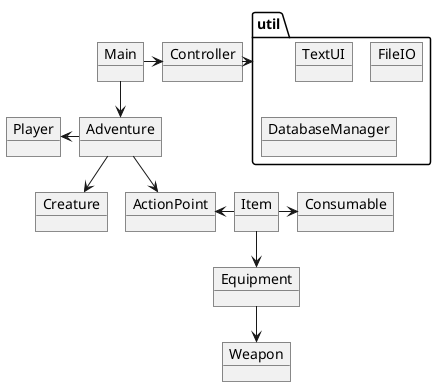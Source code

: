 @startuml
!pragma layout smetana
'https://plantuml.com/object-diagram

object Main
object Controller
object Adventure
object Creature
object Player
object ActionPoint
object Item
object Consumable
object Equipment
object Weapon

package "util"{
object TextUI
object FileIO
object DatabaseManager
}


Main -down-> Adventure
Main -right-> Controller
Adventure -left-> Player
Adventure -down-> ActionPoint
Adventure --> Creature
Controller -right-> "util"
Item -left-> ActionPoint
Item -right-> Consumable
Item --> Equipment
Equipment --> Weapon


@enduml
